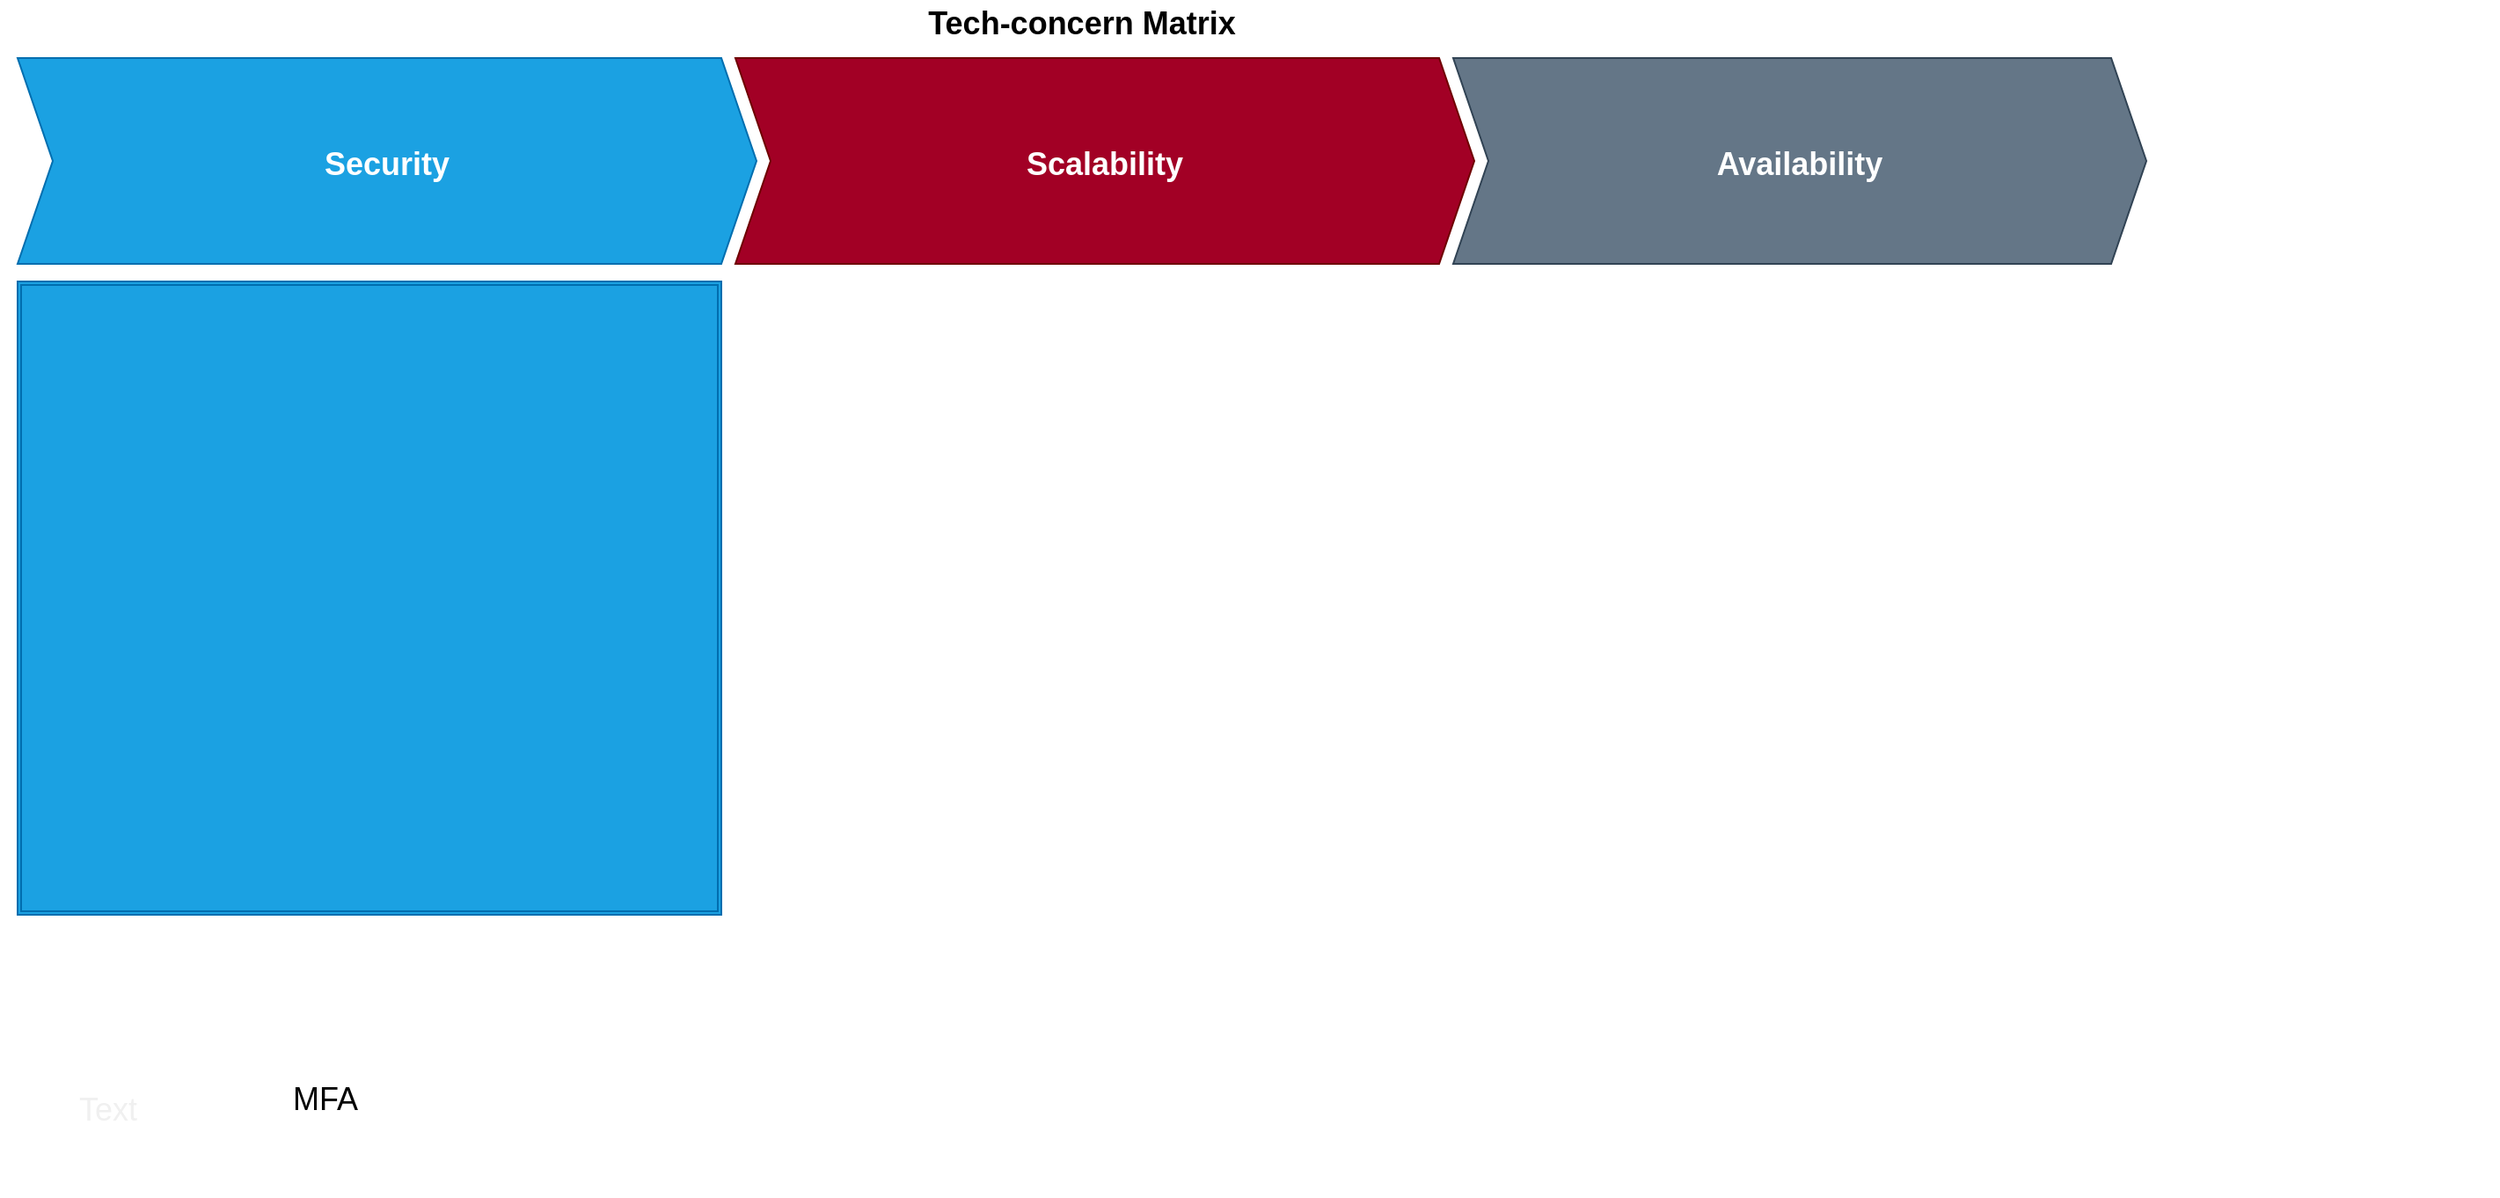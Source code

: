 <mxfile version="11.0.7" type="github"><diagram name="Page-1" id="bd83a815-5ea8-2e97-e5ec-87c9f400f2fa"><mxGraphModel dx="1240" dy="649" grid="1" gridSize="10" guides="1" tooltips="1" connect="1" arrows="1" fold="1" page="1" pageScale="1.5" pageWidth="1169" pageHeight="826" background="#ffffff" math="0" shadow="0"><root><mxCell id="0" style=";html=1;"/><mxCell id="1" style=";html=1;" parent="0"/><mxCell id="Knq16KVwiSRYhgjI6geo-27" value="" style="group;fontSize=14;" vertex="1" connectable="0" parent="1"><mxGeometry x="20" y="30" width="1420" height="160" as="geometry"/></mxCell><mxCell id="Knq16KVwiSRYhgjI6geo-22" value="Tech-concern Matrix" style="swimlane;childLayout=stackLayout;horizontal=1;fillColor=none;horizontalStack=1;resizeParent=1;resizeParentMax=0;resizeLast=0;collapsible=0;strokeColor=none;stackBorder=10;stackSpacing=-12;resizable=1;align=center;points=[];fontColor=#000000;startSize=23;fontSize=18;" vertex="1" parent="Knq16KVwiSRYhgjI6geo-27"><mxGeometry width="1230" height="160" as="geometry"/></mxCell><mxCell id="Knq16KVwiSRYhgjI6geo-23" value="Security" style="shape=step;perimeter=stepPerimeter;fixedSize=1;points=[];fontSize=18;fontStyle=1;fillColor=#1ba1e2;strokeColor=#006EAF;fontColor=#ffffff;" vertex="1" parent="Knq16KVwiSRYhgjI6geo-22"><mxGeometry x="10" y="33" width="420" height="117" as="geometry"/></mxCell><mxCell id="Knq16KVwiSRYhgjI6geo-28" value="Scalability" style="shape=step;perimeter=stepPerimeter;fixedSize=1;points=[];fontSize=18;fontStyle=1;fillColor=#a20025;strokeColor=#6F0000;fontColor=#ffffff;" vertex="1" parent="Knq16KVwiSRYhgjI6geo-22"><mxGeometry x="418" y="33" width="420" height="117" as="geometry"/></mxCell><mxCell id="Knq16KVwiSRYhgjI6geo-24" value="Availability" style="shape=step;perimeter=stepPerimeter;fixedSize=1;points=[];fontSize=18;fontStyle=1;fillColor=#647687;strokeColor=#314354;fontColor=#ffffff;" vertex="1" parent="Knq16KVwiSRYhgjI6geo-22"><mxGeometry x="826" y="33" width="394" height="117" as="geometry"/></mxCell><mxCell id="Knq16KVwiSRYhgjI6geo-29" value="" style="shape=ext;double=1;rounded=0;whiteSpace=wrap;html=1;fillColor=#1ba1e2;strokeColor=#006EAF;fontColor=#ffffff;" vertex="1" parent="1"><mxGeometry x="30" y="190" width="400" height="360" as="geometry"/></mxCell><mxCell id="Knq16KVwiSRYhgjI6geo-36" value="Text" style="text;html=1;resizable=0;points=[];autosize=1;align=left;verticalAlign=top;spacingTop=-4;fontSize=18;fontColor=#F0F0F0;" vertex="1" parent="1"><mxGeometry x="63" y="648" width="50" height="20" as="geometry"/></mxCell><mxCell id="Knq16KVwiSRYhgjI6geo-41" value="&lt;font color=&quot;#000000&quot;&gt;MFA&lt;/font&gt;" style="text;html=1;strokeColor=none;fillColor=none;align=center;verticalAlign=middle;whiteSpace=wrap;rounded=0;fontSize=18;fontColor=#F0F0F0;" vertex="1" parent="1"><mxGeometry x="20" y="600" width="370" height="110" as="geometry"/></mxCell></root></mxGraphModel></diagram></mxfile>